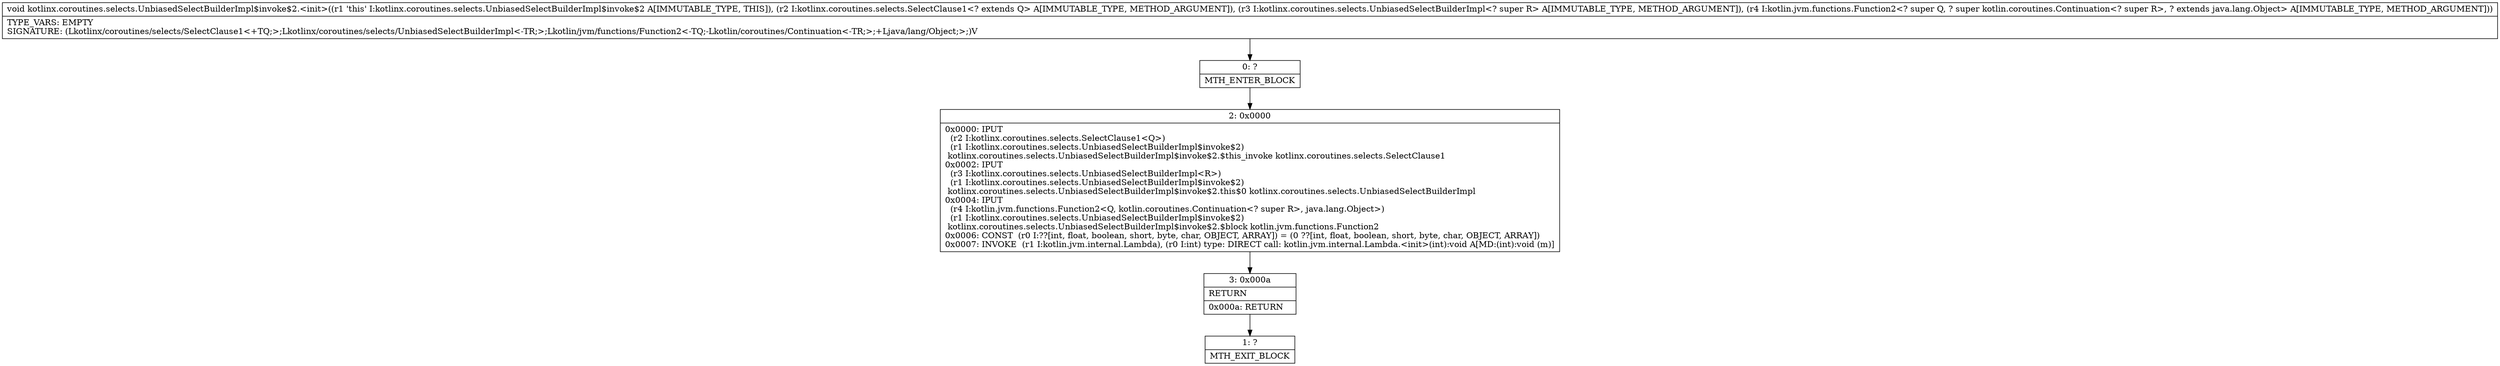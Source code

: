 digraph "CFG forkotlinx.coroutines.selects.UnbiasedSelectBuilderImpl$invoke$2.\<init\>(Lkotlinx\/coroutines\/selects\/SelectClause1;Lkotlinx\/coroutines\/selects\/UnbiasedSelectBuilderImpl;Lkotlin\/jvm\/functions\/Function2;)V" {
Node_0 [shape=record,label="{0\:\ ?|MTH_ENTER_BLOCK\l}"];
Node_2 [shape=record,label="{2\:\ 0x0000|0x0000: IPUT  \l  (r2 I:kotlinx.coroutines.selects.SelectClause1\<Q\>)\l  (r1 I:kotlinx.coroutines.selects.UnbiasedSelectBuilderImpl$invoke$2)\l kotlinx.coroutines.selects.UnbiasedSelectBuilderImpl$invoke$2.$this_invoke kotlinx.coroutines.selects.SelectClause1 \l0x0002: IPUT  \l  (r3 I:kotlinx.coroutines.selects.UnbiasedSelectBuilderImpl\<R\>)\l  (r1 I:kotlinx.coroutines.selects.UnbiasedSelectBuilderImpl$invoke$2)\l kotlinx.coroutines.selects.UnbiasedSelectBuilderImpl$invoke$2.this$0 kotlinx.coroutines.selects.UnbiasedSelectBuilderImpl \l0x0004: IPUT  \l  (r4 I:kotlin.jvm.functions.Function2\<Q, kotlin.coroutines.Continuation\<? super R\>, java.lang.Object\>)\l  (r1 I:kotlinx.coroutines.selects.UnbiasedSelectBuilderImpl$invoke$2)\l kotlinx.coroutines.selects.UnbiasedSelectBuilderImpl$invoke$2.$block kotlin.jvm.functions.Function2 \l0x0006: CONST  (r0 I:??[int, float, boolean, short, byte, char, OBJECT, ARRAY]) = (0 ??[int, float, boolean, short, byte, char, OBJECT, ARRAY]) \l0x0007: INVOKE  (r1 I:kotlin.jvm.internal.Lambda), (r0 I:int) type: DIRECT call: kotlin.jvm.internal.Lambda.\<init\>(int):void A[MD:(int):void (m)]\l}"];
Node_3 [shape=record,label="{3\:\ 0x000a|RETURN\l|0x000a: RETURN   \l}"];
Node_1 [shape=record,label="{1\:\ ?|MTH_EXIT_BLOCK\l}"];
MethodNode[shape=record,label="{void kotlinx.coroutines.selects.UnbiasedSelectBuilderImpl$invoke$2.\<init\>((r1 'this' I:kotlinx.coroutines.selects.UnbiasedSelectBuilderImpl$invoke$2 A[IMMUTABLE_TYPE, THIS]), (r2 I:kotlinx.coroutines.selects.SelectClause1\<? extends Q\> A[IMMUTABLE_TYPE, METHOD_ARGUMENT]), (r3 I:kotlinx.coroutines.selects.UnbiasedSelectBuilderImpl\<? super R\> A[IMMUTABLE_TYPE, METHOD_ARGUMENT]), (r4 I:kotlin.jvm.functions.Function2\<? super Q, ? super kotlin.coroutines.Continuation\<? super R\>, ? extends java.lang.Object\> A[IMMUTABLE_TYPE, METHOD_ARGUMENT]))  | TYPE_VARS: EMPTY\lSIGNATURE: (Lkotlinx\/coroutines\/selects\/SelectClause1\<+TQ;\>;Lkotlinx\/coroutines\/selects\/UnbiasedSelectBuilderImpl\<\-TR;\>;Lkotlin\/jvm\/functions\/Function2\<\-TQ;\-Lkotlin\/coroutines\/Continuation\<\-TR;\>;+Ljava\/lang\/Object;\>;)V\l}"];
MethodNode -> Node_0;Node_0 -> Node_2;
Node_2 -> Node_3;
Node_3 -> Node_1;
}

